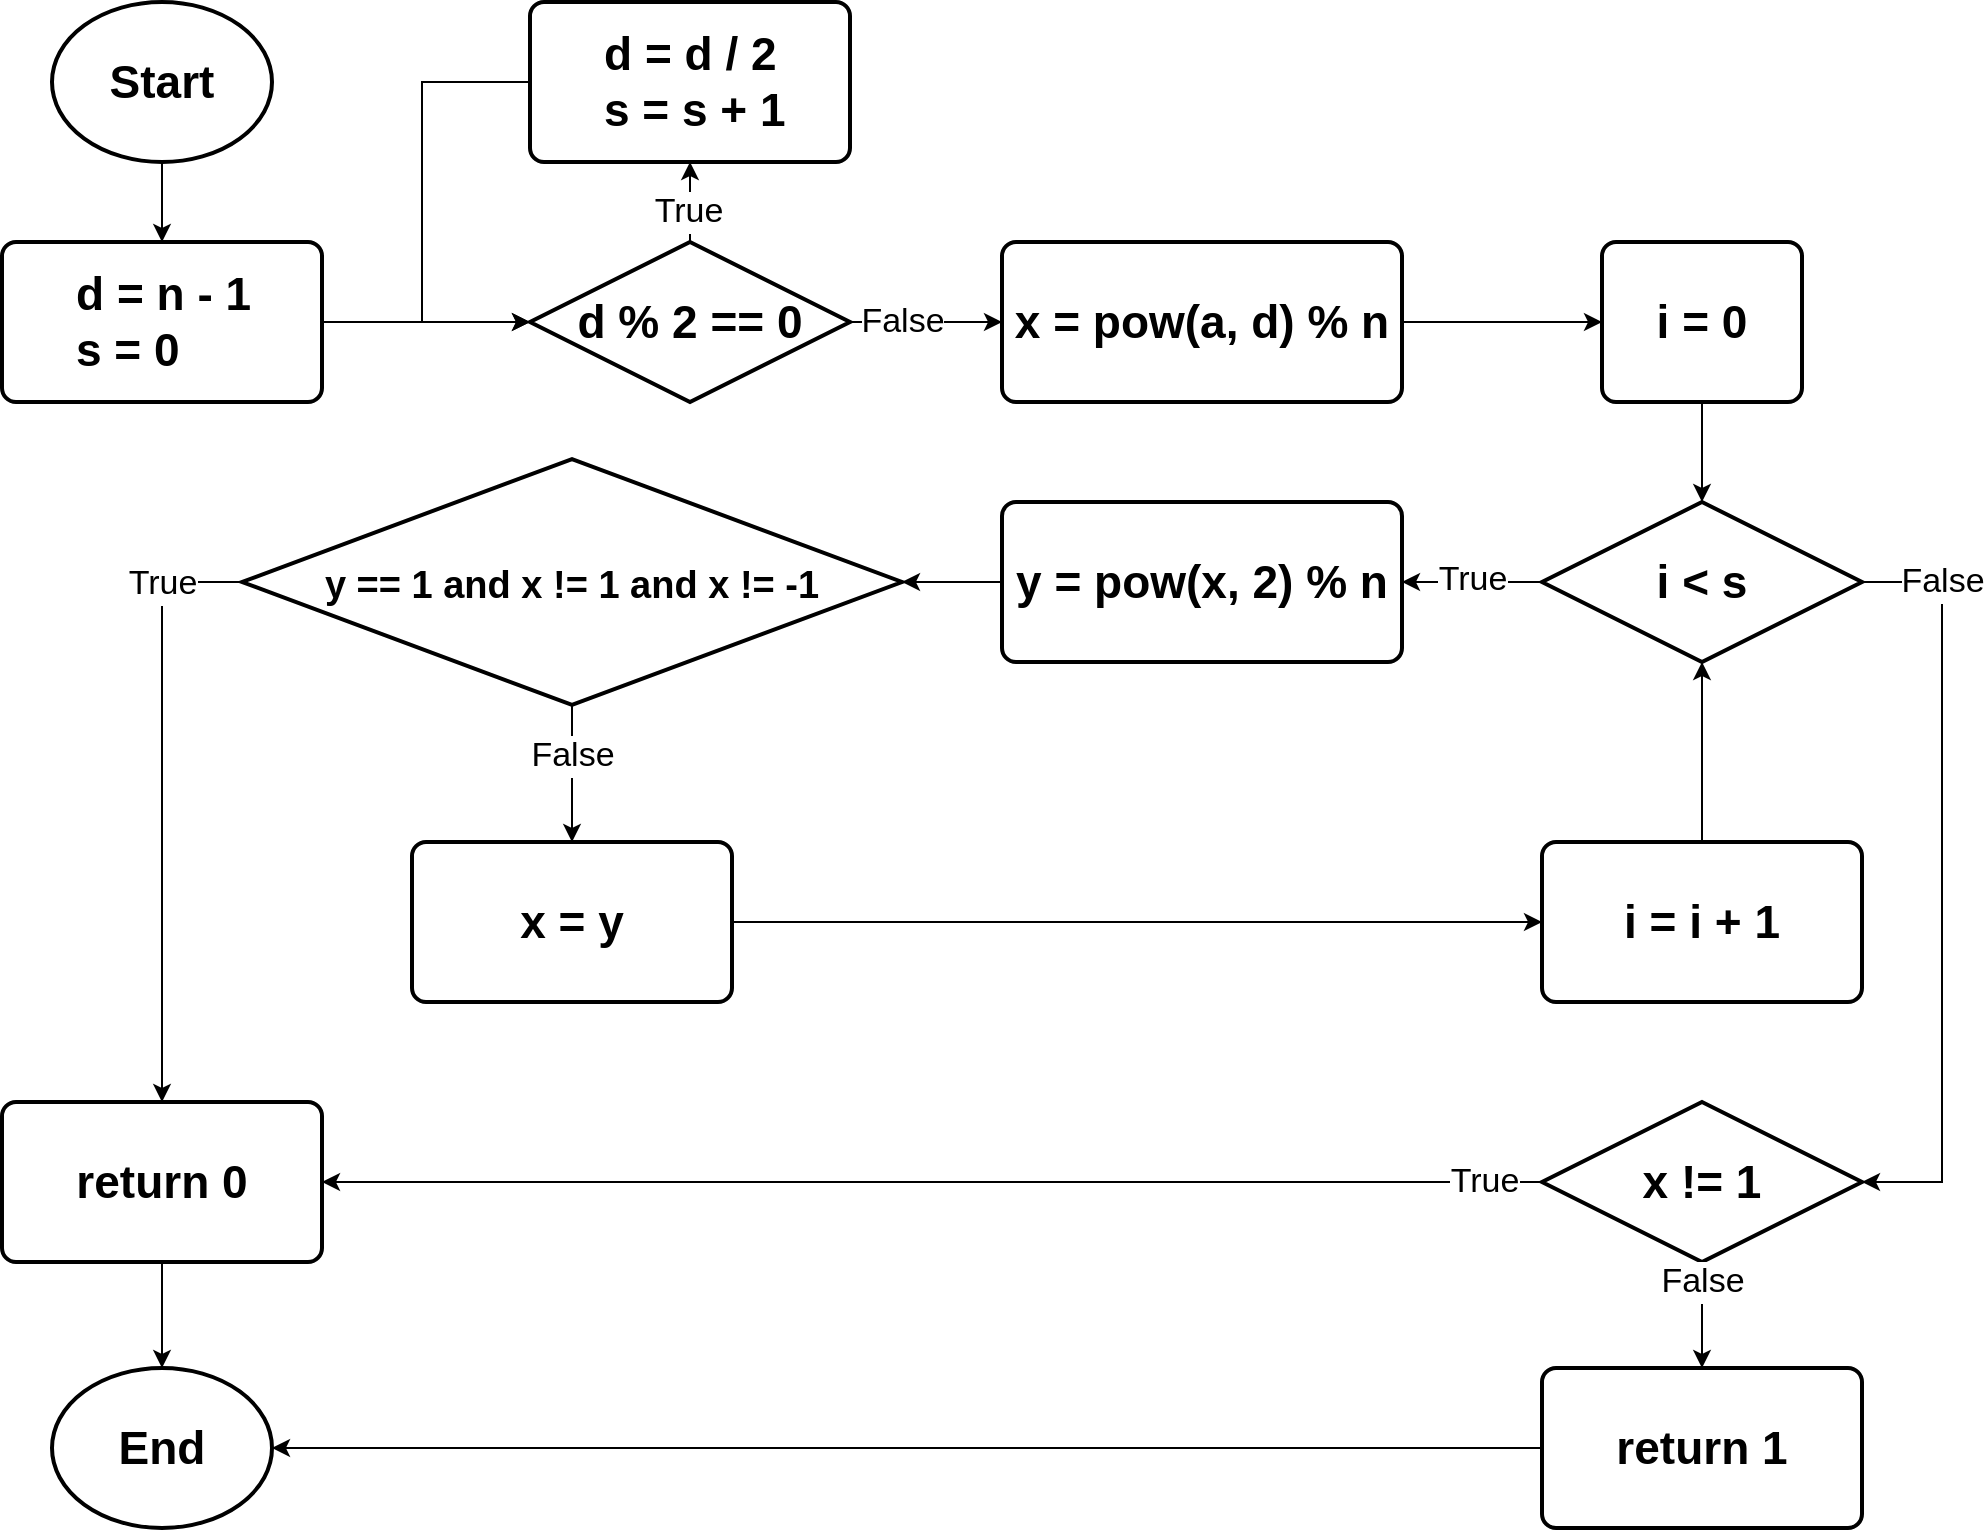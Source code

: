 <mxfile version="24.0.8" type="device">
  <diagram name="Page-1" id="GbtbYBYnhvdBYYXNb8pi">
    <mxGraphModel dx="523" dy="941" grid="1" gridSize="10" guides="1" tooltips="1" connect="1" arrows="1" fold="1" page="1" pageScale="1" pageWidth="827" pageHeight="1169" math="0" shadow="0">
      <root>
        <mxCell id="0" />
        <mxCell id="1" parent="0" />
        <mxCell id="-YwD2fuPXdoiTly1D64Z-1" value="" style="edgeStyle=orthogonalEdgeStyle;rounded=0;orthogonalLoop=1;jettySize=auto;html=1;fontSize=23;" edge="1" parent="1" source="-YwD2fuPXdoiTly1D64Z-2" target="-YwD2fuPXdoiTly1D64Z-6">
          <mxGeometry relative="1" as="geometry" />
        </mxCell>
        <mxCell id="-YwD2fuPXdoiTly1D64Z-2" value="x = pow(a, d) % n" style="rounded=1;whiteSpace=wrap;html=1;absoluteArcSize=1;arcSize=14;strokeWidth=2;fontStyle=1;fontSize=23;align=center;spacingLeft=0;" vertex="1" parent="1">
          <mxGeometry x="1790" y="210" width="200" height="80" as="geometry" />
        </mxCell>
        <mxCell id="-YwD2fuPXdoiTly1D64Z-3" value="" style="edgeStyle=orthogonalEdgeStyle;rounded=0;orthogonalLoop=1;jettySize=auto;html=1;" edge="1" parent="1" source="-YwD2fuPXdoiTly1D64Z-4" target="-YwD2fuPXdoiTly1D64Z-8">
          <mxGeometry relative="1" as="geometry" />
        </mxCell>
        <mxCell id="-YwD2fuPXdoiTly1D64Z-4" value="i &amp;lt; s" style="strokeWidth=2;html=1;shape=mxgraph.flowchart.decision;whiteSpace=wrap;fontSize=23;fontStyle=1" vertex="1" parent="1">
          <mxGeometry x="2060" y="340" width="160" height="80" as="geometry" />
        </mxCell>
        <mxCell id="-YwD2fuPXdoiTly1D64Z-5" value="" style="edgeStyle=orthogonalEdgeStyle;rounded=0;orthogonalLoop=1;jettySize=auto;html=1;fontSize=23;" edge="1" parent="1" source="-YwD2fuPXdoiTly1D64Z-6" target="-YwD2fuPXdoiTly1D64Z-4">
          <mxGeometry relative="1" as="geometry" />
        </mxCell>
        <mxCell id="-YwD2fuPXdoiTly1D64Z-6" value="i = 0" style="rounded=1;whiteSpace=wrap;html=1;absoluteArcSize=1;arcSize=14;strokeWidth=2;fontStyle=1;fontSize=23;align=center;spacingLeft=0;" vertex="1" parent="1">
          <mxGeometry x="2090" y="210" width="100" height="80" as="geometry" />
        </mxCell>
        <mxCell id="-YwD2fuPXdoiTly1D64Z-7" value="" style="edgeStyle=orthogonalEdgeStyle;rounded=0;orthogonalLoop=1;jettySize=auto;html=1;exitX=0;exitY=0.5;exitDx=0;exitDy=0;fontSize=23;entryX=1;entryY=0.5;entryDx=0;entryDy=0;entryPerimeter=0;" edge="1" parent="1" source="-YwD2fuPXdoiTly1D64Z-8" target="-YwD2fuPXdoiTly1D64Z-11">
          <mxGeometry relative="1" as="geometry" />
        </mxCell>
        <mxCell id="-YwD2fuPXdoiTly1D64Z-8" value="y = pow(x, 2) % n" style="rounded=1;whiteSpace=wrap;html=1;absoluteArcSize=1;arcSize=14;strokeWidth=2;fontStyle=1;fontSize=23;align=center;spacingLeft=0;" vertex="1" parent="1">
          <mxGeometry x="1790" y="340" width="200" height="80" as="geometry" />
        </mxCell>
        <mxCell id="-YwD2fuPXdoiTly1D64Z-9" style="rounded=0;orthogonalLoop=1;jettySize=auto;html=1;exitX=1;exitY=0.5;exitDx=0;exitDy=0;exitPerimeter=0;entryX=1;entryY=0.5;entryDx=0;entryDy=0;entryPerimeter=0;fontSize=23;edgeStyle=orthogonalEdgeStyle;" edge="1" parent="1" source="-YwD2fuPXdoiTly1D64Z-4" target="-YwD2fuPXdoiTly1D64Z-25">
          <mxGeometry relative="1" as="geometry">
            <mxPoint x="2444" y="590" as="sourcePoint" />
            <mxPoint x="2324" y="670" as="targetPoint" />
            <Array as="points">
              <mxPoint x="2260" y="380" />
              <mxPoint x="2260" y="680" />
            </Array>
          </mxGeometry>
        </mxCell>
        <mxCell id="-YwD2fuPXdoiTly1D64Z-10" value="False" style="edgeLabel;html=1;align=center;verticalAlign=middle;resizable=0;points=[];fontSize=17;" vertex="1" connectable="0" parent="-YwD2fuPXdoiTly1D64Z-9">
          <mxGeometry x="0.011" y="-2" relative="1" as="geometry">
            <mxPoint x="2" y="-152" as="offset" />
          </mxGeometry>
        </mxCell>
        <mxCell id="-YwD2fuPXdoiTly1D64Z-11" value="&lt;font style=&quot;font-size: 19px;&quot;&gt;y == 1 and x != 1 and x != -1&lt;/font&gt;" style="strokeWidth=2;html=1;shape=mxgraph.flowchart.decision;whiteSpace=wrap;fontSize=23;fontStyle=1" vertex="1" parent="1">
          <mxGeometry x="1410" y="318.53" width="330" height="122.94" as="geometry" />
        </mxCell>
        <mxCell id="-YwD2fuPXdoiTly1D64Z-12" value="" style="edgeStyle=orthogonalEdgeStyle;rounded=0;orthogonalLoop=1;jettySize=auto;html=1;" edge="1" parent="1" source="-YwD2fuPXdoiTly1D64Z-13" target="-YwD2fuPXdoiTly1D64Z-29">
          <mxGeometry relative="1" as="geometry" />
        </mxCell>
        <mxCell id="-YwD2fuPXdoiTly1D64Z-13" value="return 0" style="rounded=1;whiteSpace=wrap;html=1;absoluteArcSize=1;arcSize=14;strokeWidth=2;fontStyle=1;fontSize=23;align=center;spacingLeft=0;" vertex="1" parent="1">
          <mxGeometry x="1290" y="640" width="160" height="80" as="geometry" />
        </mxCell>
        <mxCell id="-YwD2fuPXdoiTly1D64Z-14" style="rounded=0;orthogonalLoop=1;jettySize=auto;html=1;exitX=0;exitY=0.5;exitDx=0;exitDy=0;exitPerimeter=0;entryX=0.5;entryY=0;entryDx=0;entryDy=0;fontSize=23;edgeStyle=orthogonalEdgeStyle;" edge="1" parent="1" source="-YwD2fuPXdoiTly1D64Z-11" target="-YwD2fuPXdoiTly1D64Z-13">
          <mxGeometry relative="1" as="geometry">
            <mxPoint x="2203.5" y="690" as="sourcePoint" />
            <mxPoint x="2323.5" y="770" as="targetPoint" />
            <Array as="points">
              <mxPoint x="1370" y="380" />
            </Array>
          </mxGeometry>
        </mxCell>
        <mxCell id="-YwD2fuPXdoiTly1D64Z-15" value="True" style="edgeLabel;html=1;align=center;verticalAlign=middle;resizable=0;points=[];fontSize=17;" vertex="1" connectable="0" parent="-YwD2fuPXdoiTly1D64Z-14">
          <mxGeometry x="-0.017" y="-1" relative="1" as="geometry">
            <mxPoint x="1" y="-107" as="offset" />
          </mxGeometry>
        </mxCell>
        <mxCell id="-YwD2fuPXdoiTly1D64Z-16" style="rounded=0;orthogonalLoop=1;jettySize=auto;html=1;exitX=0.5;exitY=1;exitDx=0;exitDy=0;exitPerimeter=0;entryX=0.5;entryY=0;entryDx=0;entryDy=0;fontSize=23;" edge="1" parent="1" source="-YwD2fuPXdoiTly1D64Z-11" target="-YwD2fuPXdoiTly1D64Z-21">
          <mxGeometry relative="1" as="geometry">
            <mxPoint x="2203.5" y="690" as="sourcePoint" />
            <mxPoint x="2193.5" y="1080" as="targetPoint" />
          </mxGeometry>
        </mxCell>
        <mxCell id="-YwD2fuPXdoiTly1D64Z-17" value="False" style="edgeLabel;html=1;align=center;verticalAlign=middle;resizable=0;points=[];fontSize=17;" vertex="1" connectable="0" parent="-YwD2fuPXdoiTly1D64Z-16">
          <mxGeometry x="0.011" y="-2" relative="1" as="geometry">
            <mxPoint x="2" y="-9" as="offset" />
          </mxGeometry>
        </mxCell>
        <mxCell id="-YwD2fuPXdoiTly1D64Z-18" value="" style="edgeStyle=orthogonalEdgeStyle;rounded=0;orthogonalLoop=1;jettySize=auto;html=1;" edge="1" parent="1" source="-YwD2fuPXdoiTly1D64Z-19" target="-YwD2fuPXdoiTly1D64Z-4">
          <mxGeometry relative="1" as="geometry" />
        </mxCell>
        <mxCell id="-YwD2fuPXdoiTly1D64Z-19" value="i = i + 1" style="rounded=1;whiteSpace=wrap;html=1;absoluteArcSize=1;arcSize=14;strokeWidth=2;fontStyle=1;fontSize=23;align=center;spacingLeft=0;" vertex="1" parent="1">
          <mxGeometry x="2060" y="510" width="160" height="80" as="geometry" />
        </mxCell>
        <mxCell id="-YwD2fuPXdoiTly1D64Z-20" value="" style="edgeStyle=orthogonalEdgeStyle;rounded=0;orthogonalLoop=1;jettySize=auto;html=1;fontSize=23;" edge="1" parent="1" source="-YwD2fuPXdoiTly1D64Z-21" target="-YwD2fuPXdoiTly1D64Z-19">
          <mxGeometry relative="1" as="geometry" />
        </mxCell>
        <mxCell id="-YwD2fuPXdoiTly1D64Z-21" value="x = y" style="rounded=1;whiteSpace=wrap;html=1;absoluteArcSize=1;arcSize=14;strokeWidth=2;fontStyle=1;fontSize=23;align=center;spacingLeft=0;" vertex="1" parent="1">
          <mxGeometry x="1495" y="510" width="160" height="80" as="geometry" />
        </mxCell>
        <mxCell id="-YwD2fuPXdoiTly1D64Z-22" style="edgeStyle=orthogonalEdgeStyle;rounded=0;orthogonalLoop=1;jettySize=auto;html=1;exitX=0;exitY=0.5;exitDx=0;exitDy=0;exitPerimeter=0;entryX=1;entryY=0.5;entryDx=0;entryDy=0;jumpStyle=arc;jumpSize=15;fontSize=23;" edge="1" parent="1" source="-YwD2fuPXdoiTly1D64Z-25" target="-YwD2fuPXdoiTly1D64Z-13">
          <mxGeometry relative="1" as="geometry">
            <mxPoint x="1770" y="790" as="targetPoint" />
          </mxGeometry>
        </mxCell>
        <mxCell id="-YwD2fuPXdoiTly1D64Z-23" value="True" style="edgeLabel;html=1;align=center;verticalAlign=middle;resizable=0;points=[];fontSize=17;" vertex="1" connectable="0" parent="-YwD2fuPXdoiTly1D64Z-22">
          <mxGeometry x="-0.103" y="-2" relative="1" as="geometry">
            <mxPoint x="244" y="2" as="offset" />
          </mxGeometry>
        </mxCell>
        <mxCell id="-YwD2fuPXdoiTly1D64Z-24" value="" style="edgeStyle=orthogonalEdgeStyle;rounded=0;orthogonalLoop=1;jettySize=auto;html=1;" edge="1" parent="1" source="-YwD2fuPXdoiTly1D64Z-25" target="-YwD2fuPXdoiTly1D64Z-40">
          <mxGeometry relative="1" as="geometry" />
        </mxCell>
        <mxCell id="-YwD2fuPXdoiTly1D64Z-25" value="x != 1" style="strokeWidth=2;html=1;shape=mxgraph.flowchart.decision;whiteSpace=wrap;fontSize=23;fontStyle=1" vertex="1" parent="1">
          <mxGeometry x="2060" y="640" width="160" height="80" as="geometry" />
        </mxCell>
        <mxCell id="-YwD2fuPXdoiTly1D64Z-26" value="False" style="edgeLabel;html=1;align=center;verticalAlign=middle;resizable=0;points=[];fontSize=17;" vertex="1" connectable="0" parent="1">
          <mxGeometry x="2139.997" y="729.999" as="geometry" />
        </mxCell>
        <mxCell id="-YwD2fuPXdoiTly1D64Z-27" value="" style="edgeStyle=orthogonalEdgeStyle;rounded=0;orthogonalLoop=1;jettySize=auto;html=1;" edge="1" parent="1" source="-YwD2fuPXdoiTly1D64Z-28" target="-YwD2fuPXdoiTly1D64Z-31">
          <mxGeometry relative="1" as="geometry" />
        </mxCell>
        <mxCell id="-YwD2fuPXdoiTly1D64Z-28" value="Start" style="strokeWidth=2;html=1;shape=mxgraph.flowchart.start_2;whiteSpace=wrap;fontSize=23;fontStyle=1" vertex="1" parent="1">
          <mxGeometry x="1315" y="90" width="110" height="80" as="geometry" />
        </mxCell>
        <mxCell id="-YwD2fuPXdoiTly1D64Z-29" value="End" style="strokeWidth=2;html=1;shape=mxgraph.flowchart.start_2;whiteSpace=wrap;fontSize=23;fontStyle=1" vertex="1" parent="1">
          <mxGeometry x="1315" y="773" width="110" height="80" as="geometry" />
        </mxCell>
        <mxCell id="-YwD2fuPXdoiTly1D64Z-30" value="" style="edgeStyle=orthogonalEdgeStyle;rounded=0;orthogonalLoop=1;jettySize=auto;html=1;fontSize=23;" edge="1" parent="1" source="-YwD2fuPXdoiTly1D64Z-31" target="-YwD2fuPXdoiTly1D64Z-35">
          <mxGeometry relative="1" as="geometry" />
        </mxCell>
        <mxCell id="-YwD2fuPXdoiTly1D64Z-31" value="d = n - 1&lt;br style=&quot;font-size: 23px;&quot;&gt;s = 0" style="rounded=1;whiteSpace=wrap;html=1;absoluteArcSize=1;arcSize=14;strokeWidth=2;fontStyle=1;fontSize=23;align=left;spacingLeft=35;" vertex="1" parent="1">
          <mxGeometry x="1290" y="210" width="160" height="80" as="geometry" />
        </mxCell>
        <mxCell id="-YwD2fuPXdoiTly1D64Z-32" style="rounded=0;orthogonalLoop=1;jettySize=auto;html=1;exitX=0.5;exitY=0;exitDx=0;exitDy=0;entryX=0.5;entryY=1;entryDx=0;entryDy=0;fontSize=23;exitPerimeter=0;" edge="1" parent="1" source="-YwD2fuPXdoiTly1D64Z-35" target="-YwD2fuPXdoiTly1D64Z-36">
          <mxGeometry relative="1" as="geometry" />
        </mxCell>
        <mxCell id="-YwD2fuPXdoiTly1D64Z-33" value="True" style="edgeLabel;html=1;align=center;verticalAlign=middle;resizable=0;points=[];fontSize=17;" vertex="1" connectable="0" parent="-YwD2fuPXdoiTly1D64Z-32">
          <mxGeometry x="-0.017" y="-1" relative="1" as="geometry">
            <mxPoint x="-2" y="4" as="offset" />
          </mxGeometry>
        </mxCell>
        <mxCell id="-YwD2fuPXdoiTly1D64Z-34" value="" style="edgeStyle=orthogonalEdgeStyle;rounded=0;orthogonalLoop=1;jettySize=auto;html=1;" edge="1" parent="1" source="-YwD2fuPXdoiTly1D64Z-35" target="-YwD2fuPXdoiTly1D64Z-2">
          <mxGeometry relative="1" as="geometry" />
        </mxCell>
        <mxCell id="-YwD2fuPXdoiTly1D64Z-35" value="d % 2 == 0" style="strokeWidth=2;html=1;shape=mxgraph.flowchart.decision;whiteSpace=wrap;fontSize=23;fontStyle=1" vertex="1" parent="1">
          <mxGeometry x="1554" y="210" width="160" height="80" as="geometry" />
        </mxCell>
        <mxCell id="-YwD2fuPXdoiTly1D64Z-36" value="d = d / 2&lt;br style=&quot;font-size: 23px;&quot;&gt;s = s + 1" style="rounded=1;whiteSpace=wrap;html=1;absoluteArcSize=1;arcSize=14;strokeWidth=2;fontStyle=1;fontSize=23;align=left;spacingLeft=35;" vertex="1" parent="1">
          <mxGeometry x="1554" y="90" width="160" height="80" as="geometry" />
        </mxCell>
        <mxCell id="-YwD2fuPXdoiTly1D64Z-37" style="edgeStyle=orthogonalEdgeStyle;rounded=0;orthogonalLoop=1;jettySize=auto;html=1;exitX=0;exitY=0.5;exitDx=0;exitDy=0;fontSize=23;entryX=0;entryY=0.5;entryDx=0;entryDy=0;entryPerimeter=0;" edge="1" parent="1" source="-YwD2fuPXdoiTly1D64Z-36" target="-YwD2fuPXdoiTly1D64Z-35">
          <mxGeometry relative="1" as="geometry">
            <mxPoint x="1834" y="410" as="sourcePoint" />
            <Array as="points">
              <mxPoint x="1500" y="130" />
              <mxPoint x="1500" y="250" />
            </Array>
            <mxPoint x="1500" y="250" as="targetPoint" />
          </mxGeometry>
        </mxCell>
        <mxCell id="-YwD2fuPXdoiTly1D64Z-38" value="False" style="edgeLabel;html=1;align=center;verticalAlign=middle;resizable=0;points=[];fontSize=17;" vertex="1" connectable="0" parent="1">
          <mxGeometry x="1740.003" y="249.998" as="geometry" />
        </mxCell>
        <mxCell id="-YwD2fuPXdoiTly1D64Z-39" value="True" style="edgeLabel;html=1;align=center;verticalAlign=middle;resizable=0;points=[];fontSize=17;" vertex="1" connectable="0" parent="1">
          <mxGeometry x="2089.996" y="773" as="geometry">
            <mxPoint x="-65" y="-394" as="offset" />
          </mxGeometry>
        </mxCell>
        <mxCell id="-YwD2fuPXdoiTly1D64Z-40" value="return 1" style="rounded=1;whiteSpace=wrap;html=1;absoluteArcSize=1;arcSize=14;strokeWidth=2;fontStyle=1;fontSize=23;align=center;spacingLeft=0;" vertex="1" parent="1">
          <mxGeometry x="2060" y="773" width="160" height="80" as="geometry" />
        </mxCell>
        <mxCell id="-YwD2fuPXdoiTly1D64Z-41" style="edgeStyle=orthogonalEdgeStyle;rounded=0;orthogonalLoop=1;jettySize=auto;html=1;entryX=1;entryY=0.5;entryDx=0;entryDy=0;entryPerimeter=0;" edge="1" parent="1" source="-YwD2fuPXdoiTly1D64Z-40" target="-YwD2fuPXdoiTly1D64Z-29">
          <mxGeometry relative="1" as="geometry" />
        </mxCell>
      </root>
    </mxGraphModel>
  </diagram>
</mxfile>
